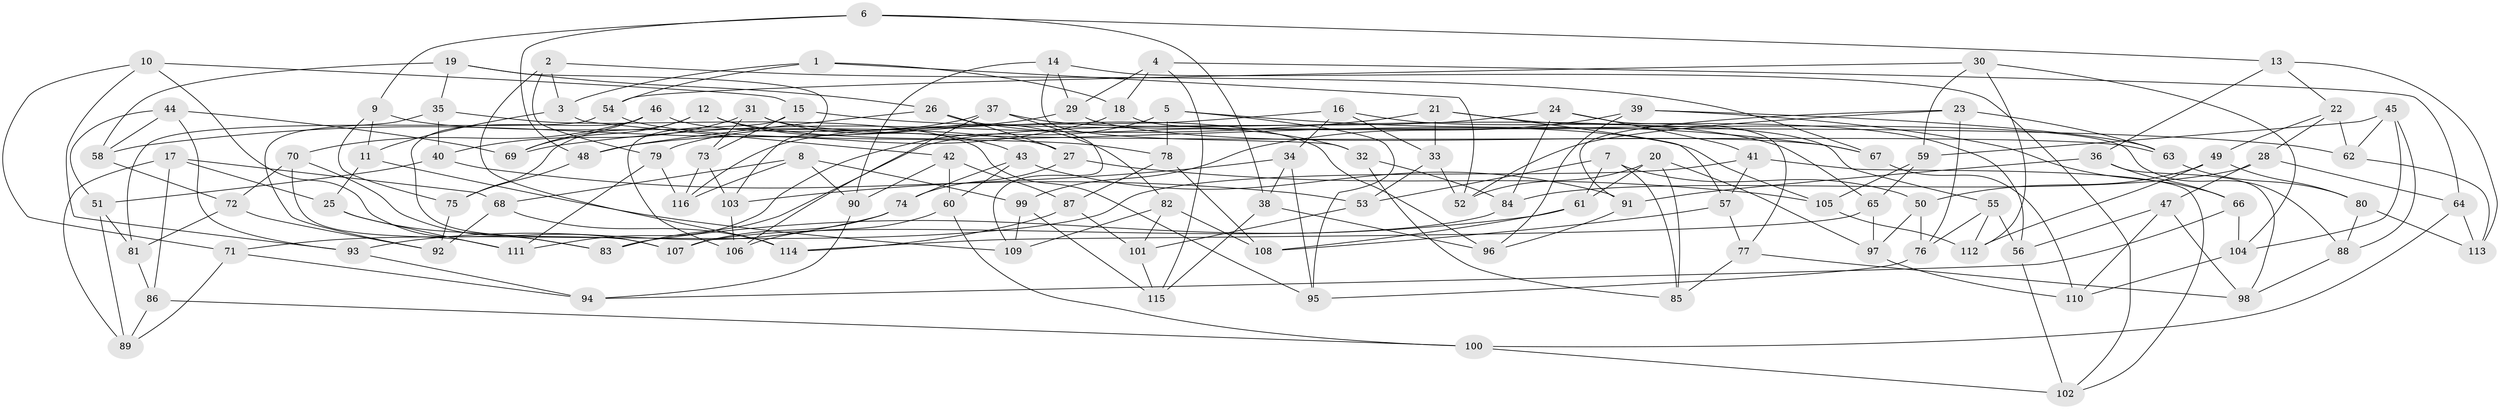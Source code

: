 // Generated by graph-tools (version 1.1) at 2025/16/03/09/25 04:16:23]
// undirected, 116 vertices, 232 edges
graph export_dot {
graph [start="1"]
  node [color=gray90,style=filled];
  1;
  2;
  3;
  4;
  5;
  6;
  7;
  8;
  9;
  10;
  11;
  12;
  13;
  14;
  15;
  16;
  17;
  18;
  19;
  20;
  21;
  22;
  23;
  24;
  25;
  26;
  27;
  28;
  29;
  30;
  31;
  32;
  33;
  34;
  35;
  36;
  37;
  38;
  39;
  40;
  41;
  42;
  43;
  44;
  45;
  46;
  47;
  48;
  49;
  50;
  51;
  52;
  53;
  54;
  55;
  56;
  57;
  58;
  59;
  60;
  61;
  62;
  63;
  64;
  65;
  66;
  67;
  68;
  69;
  70;
  71;
  72;
  73;
  74;
  75;
  76;
  77;
  78;
  79;
  80;
  81;
  82;
  83;
  84;
  85;
  86;
  87;
  88;
  89;
  90;
  91;
  92;
  93;
  94;
  95;
  96;
  97;
  98;
  99;
  100;
  101;
  102;
  103;
  104;
  105;
  106;
  107;
  108;
  109;
  110;
  111;
  112;
  113;
  114;
  115;
  116;
  1 -- 52;
  1 -- 18;
  1 -- 3;
  1 -- 54;
  2 -- 114;
  2 -- 67;
  2 -- 3;
  2 -- 79;
  3 -- 11;
  3 -- 42;
  4 -- 18;
  4 -- 29;
  4 -- 115;
  4 -- 64;
  5 -- 78;
  5 -- 67;
  5 -- 111;
  5 -- 95;
  6 -- 13;
  6 -- 38;
  6 -- 48;
  6 -- 9;
  7 -- 53;
  7 -- 85;
  7 -- 50;
  7 -- 61;
  8 -- 68;
  8 -- 99;
  8 -- 116;
  8 -- 90;
  9 -- 11;
  9 -- 75;
  9 -- 27;
  10 -- 93;
  10 -- 71;
  10 -- 15;
  10 -- 83;
  11 -- 25;
  11 -- 109;
  12 -- 105;
  12 -- 75;
  12 -- 69;
  12 -- 43;
  13 -- 36;
  13 -- 22;
  13 -- 113;
  14 -- 32;
  14 -- 102;
  14 -- 29;
  14 -- 90;
  15 -- 106;
  15 -- 62;
  15 -- 73;
  16 -- 34;
  16 -- 56;
  16 -- 116;
  16 -- 33;
  17 -- 89;
  17 -- 68;
  17 -- 86;
  17 -- 25;
  18 -- 88;
  18 -- 48;
  19 -- 58;
  19 -- 35;
  19 -- 26;
  19 -- 103;
  20 -- 61;
  20 -- 97;
  20 -- 85;
  20 -- 52;
  21 -- 55;
  21 -- 57;
  21 -- 33;
  21 -- 69;
  22 -- 49;
  22 -- 62;
  22 -- 28;
  23 -- 52;
  23 -- 63;
  23 -- 91;
  23 -- 76;
  24 -- 84;
  24 -- 83;
  24 -- 77;
  24 -- 41;
  25 -- 83;
  25 -- 111;
  26 -- 27;
  26 -- 32;
  26 -- 48;
  27 -- 74;
  27 -- 105;
  28 -- 64;
  28 -- 47;
  28 -- 84;
  29 -- 67;
  29 -- 58;
  30 -- 59;
  30 -- 54;
  30 -- 112;
  30 -- 104;
  31 -- 73;
  31 -- 40;
  31 -- 63;
  31 -- 82;
  32 -- 84;
  32 -- 85;
  33 -- 53;
  33 -- 52;
  34 -- 103;
  34 -- 95;
  34 -- 38;
  35 -- 40;
  35 -- 95;
  35 -- 92;
  36 -- 66;
  36 -- 98;
  36 -- 91;
  37 -- 65;
  37 -- 79;
  37 -- 106;
  37 -- 109;
  38 -- 115;
  38 -- 96;
  39 -- 96;
  39 -- 99;
  39 -- 63;
  39 -- 66;
  40 -- 53;
  40 -- 51;
  41 -- 71;
  41 -- 102;
  41 -- 57;
  42 -- 90;
  42 -- 87;
  42 -- 60;
  43 -- 60;
  43 -- 74;
  43 -- 91;
  44 -- 93;
  44 -- 51;
  44 -- 69;
  44 -- 58;
  45 -- 104;
  45 -- 62;
  45 -- 88;
  45 -- 59;
  46 -- 107;
  46 -- 69;
  46 -- 96;
  46 -- 70;
  47 -- 98;
  47 -- 110;
  47 -- 56;
  48 -- 75;
  49 -- 80;
  49 -- 112;
  49 -- 50;
  50 -- 97;
  50 -- 76;
  51 -- 81;
  51 -- 89;
  53 -- 101;
  54 -- 81;
  54 -- 78;
  55 -- 56;
  55 -- 76;
  55 -- 112;
  56 -- 102;
  57 -- 77;
  57 -- 108;
  58 -- 72;
  59 -- 65;
  59 -- 105;
  60 -- 100;
  60 -- 106;
  61 -- 83;
  61 -- 108;
  62 -- 113;
  63 -- 80;
  64 -- 100;
  64 -- 113;
  65 -- 97;
  65 -- 114;
  66 -- 94;
  66 -- 104;
  67 -- 110;
  68 -- 92;
  68 -- 114;
  70 -- 107;
  70 -- 72;
  70 -- 111;
  71 -- 89;
  71 -- 94;
  72 -- 92;
  72 -- 81;
  73 -- 116;
  73 -- 103;
  74 -- 107;
  74 -- 93;
  75 -- 92;
  76 -- 95;
  77 -- 85;
  77 -- 98;
  78 -- 108;
  78 -- 87;
  79 -- 116;
  79 -- 111;
  80 -- 88;
  80 -- 113;
  81 -- 86;
  82 -- 101;
  82 -- 109;
  82 -- 108;
  84 -- 107;
  86 -- 89;
  86 -- 100;
  87 -- 101;
  87 -- 114;
  88 -- 98;
  90 -- 94;
  91 -- 96;
  93 -- 94;
  97 -- 110;
  99 -- 109;
  99 -- 115;
  100 -- 102;
  101 -- 115;
  103 -- 106;
  104 -- 110;
  105 -- 112;
}
